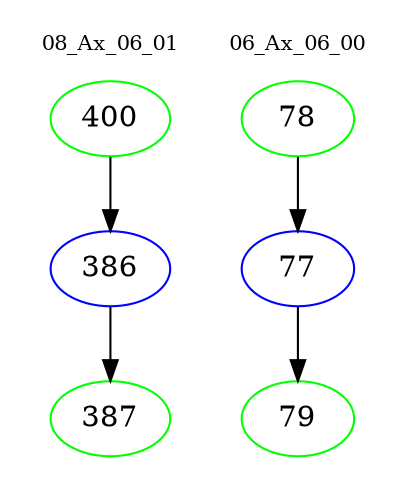 digraph{
subgraph cluster_0 {
color = white
label = "08_Ax_06_01";
fontsize=10;
T0_400 [label="400", color="green"]
T0_400 -> T0_386 [color="black"]
T0_386 [label="386", color="blue"]
T0_386 -> T0_387 [color="black"]
T0_387 [label="387", color="green"]
}
subgraph cluster_1 {
color = white
label = "06_Ax_06_00";
fontsize=10;
T1_78 [label="78", color="green"]
T1_78 -> T1_77 [color="black"]
T1_77 [label="77", color="blue"]
T1_77 -> T1_79 [color="black"]
T1_79 [label="79", color="green"]
}
}
